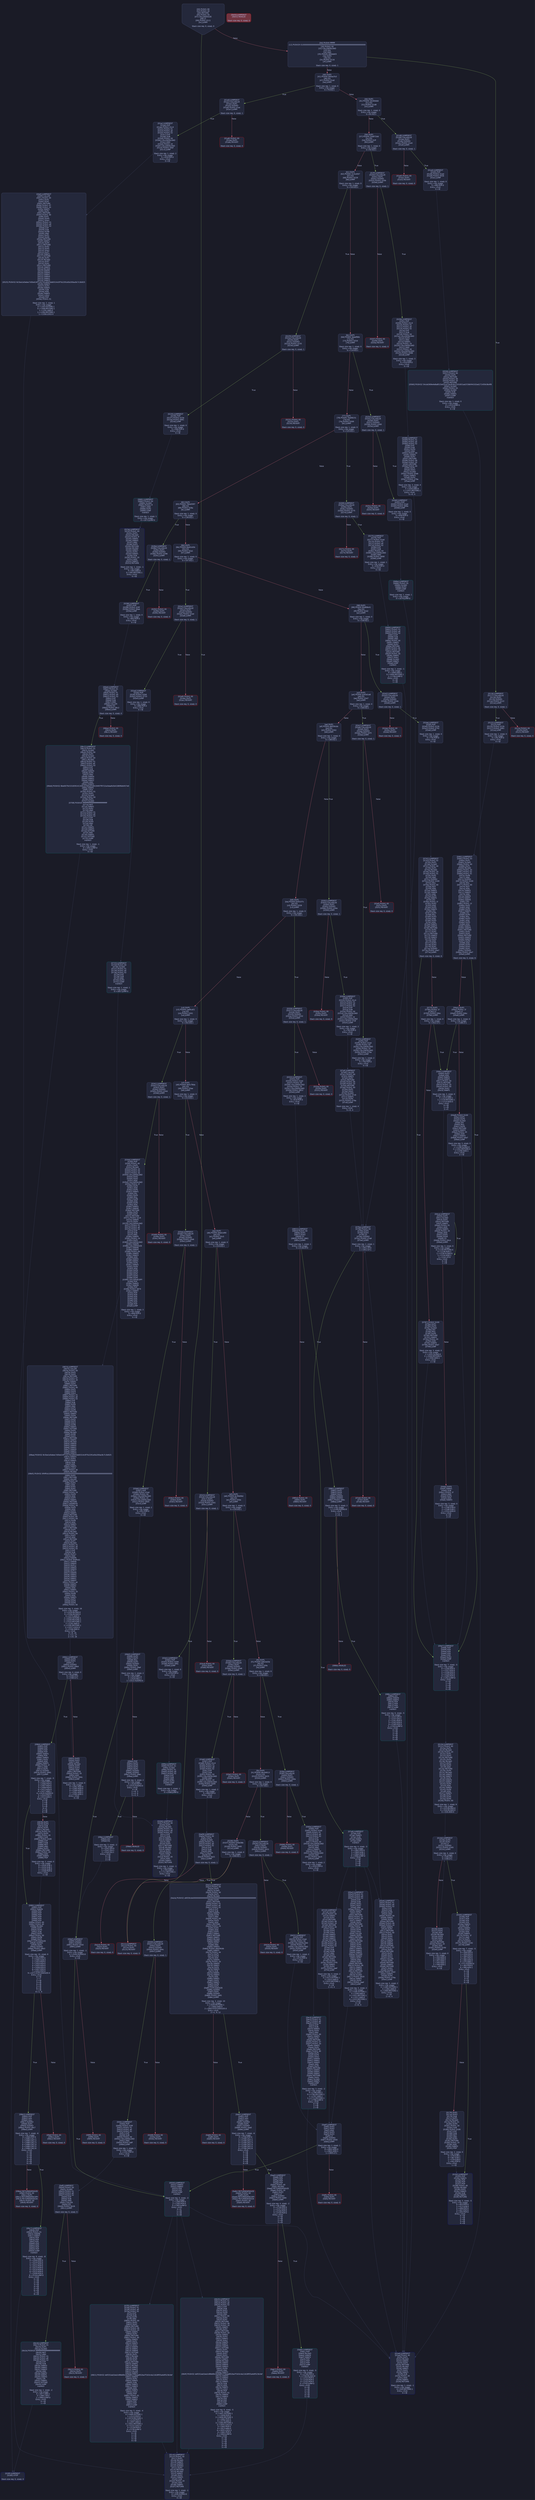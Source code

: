 digraph G {
    node [shape=box, style="filled, rounded", color="#565f89", fontcolor="#c0caf5", fontname="Helvetica", fillcolor="#24283b"];
    edge [color="#414868", fontcolor="#c0caf5", fontname="Helvetica"];
    bgcolor="#1a1b26";
    0 [ label = "[00] PUSH1 80
[02] PUSH1 40
[04] MSTORE
[05] PUSH1 04
[07] CALLDATASIZE
[08] LT
[09] PUSH2 0111
[0c] JUMPI

Stack size req: 0, sizeΔ: 0
" shape = invhouse]
    1 [ label = "[0d] PUSH4 ffffffff
[12] PUSH29 0100000000000000000000000000000000000000000000000000000000
[30] PUSH1 00
[32] CALLDATALOAD
[33] DIV
[34] AND
[35] PUSH4 06fdde03
[3a] DUP2
[3b] EQ
[3c] PUSH2 0116
[3f] JUMPI

Stack size req: 0, sizeΔ: 1
"]
    2 [ label = "[40] DUP1
[41] PUSH4 095ea7b3
[46] EQ
[47] PUSH2 01a0
[4a] JUMPI

Stack size req: 1, sizeΔ: 0
Entry->Op usage:
	0->70:EQ:1
"]
    3 [ label = "[4b] DUP1
[4c] PUSH4 18160ddd
[51] EQ
[52] PUSH2 01d8
[55] JUMPI

Stack size req: 1, sizeΔ: 0
Entry->Op usage:
	0->81:EQ:1
"]
    4 [ label = "[56] DUP1
[57] PUSH4 23b872dd
[5c] EQ
[5d] PUSH2 01ff
[60] JUMPI

Stack size req: 1, sizeΔ: 0
Entry->Op usage:
	0->92:EQ:1
"]
    5 [ label = "[61] DUP1
[62] PUSH4 313ce567
[67] EQ
[68] PUSH2 0229
[6b] JUMPI

Stack size req: 1, sizeΔ: 0
Entry->Op usage:
	0->103:EQ:1
"]
    6 [ label = "[6c] DUP1
[6d] PUSH4 3eaaf86b
[72] EQ
[73] PUSH2 0254
[76] JUMPI

Stack size req: 1, sizeΔ: 0
Entry->Op usage:
	0->114:EQ:1
"]
    7 [ label = "[77] DUP1
[78] PUSH4 70a08231
[7d] EQ
[7e] PUSH2 0269
[81] JUMPI

Stack size req: 1, sizeΔ: 0
Entry->Op usage:
	0->125:EQ:1
"]
    8 [ label = "[82] DUP1
[83] PUSH4 79ba5097
[88] EQ
[89] PUSH2 028a
[8c] JUMPI

Stack size req: 1, sizeΔ: 0
Entry->Op usage:
	0->136:EQ:1
"]
    9 [ label = "[8d] DUP1
[8e] PUSH4 8da5cb5b
[93] EQ
[94] PUSH2 02a1
[97] JUMPI

Stack size req: 1, sizeΔ: 0
Entry->Op usage:
	0->147:EQ:1
"]
    10 [ label = "[98] DUP1
[99] PUSH4 95d89b41
[9e] EQ
[9f] PUSH2 02d2
[a2] JUMPI

Stack size req: 1, sizeΔ: 0
Entry->Op usage:
	0->158:EQ:1
"]
    11 [ label = "[a3] DUP1
[a4] PUSH4 a293d1e8
[a9] EQ
[aa] PUSH2 02e7
[ad] JUMPI

Stack size req: 1, sizeΔ: 0
Entry->Op usage:
	0->169:EQ:1
"]
    12 [ label = "[ae] DUP1
[af] PUSH4 a9059cbb
[b4] EQ
[b5] PUSH2 0302
[b8] JUMPI

Stack size req: 1, sizeΔ: 0
Entry->Op usage:
	0->180:EQ:1
"]
    13 [ label = "[b9] DUP1
[ba] PUSH4 b5931f7c
[bf] EQ
[c0] PUSH2 0326
[c3] JUMPI

Stack size req: 1, sizeΔ: 0
Entry->Op usage:
	0->191:EQ:1
"]
    14 [ label = "[c4] DUP1
[c5] PUSH4 cae9ca51
[ca] EQ
[cb] PUSH2 0341
[ce] JUMPI

Stack size req: 1, sizeΔ: 0
Entry->Op usage:
	0->202:EQ:1
"]
    15 [ label = "[cf] DUP1
[d0] PUSH4 d05c78da
[d5] EQ
[d6] PUSH2 03aa
[d9] JUMPI

Stack size req: 1, sizeΔ: 0
Entry->Op usage:
	0->213:EQ:1
"]
    16 [ label = "[da] DUP1
[db] PUSH4 d4ee1d90
[e0] EQ
[e1] PUSH2 03c5
[e4] JUMPI

Stack size req: 1, sizeΔ: 0
Entry->Op usage:
	0->224:EQ:1
"]
    17 [ label = "[e5] DUP1
[e6] PUSH4 dc39d06d
[eb] EQ
[ec] PUSH2 03da
[ef] JUMPI

Stack size req: 1, sizeΔ: 0
Entry->Op usage:
	0->235:EQ:1
"]
    18 [ label = "[f0] DUP1
[f1] PUSH4 dd62ed3e
[f6] EQ
[f7] PUSH2 03fe
[fa] JUMPI

Stack size req: 1, sizeΔ: 0
Entry->Op usage:
	0->246:EQ:1
"]
    19 [ label = "[fb] DUP1
[fc] PUSH4 e6cb9013
[0101] EQ
[0102] PUSH2 0425
[0105] JUMPI

Stack size req: 1, sizeΔ: 0
Entry->Op usage:
	0->257:EQ:1
"]
    20 [ label = "[0106] DUP1
[0107] PUSH4 f2fde38b
[010c] EQ
[010d] PUSH2 0440
[0110] JUMPI

Stack size req: 1, sizeΔ: 0
Entry->Op usage:
	0->268:EQ:1
"]
    21 [ label = "[0111] JUMPDEST
[0112] PUSH1 00
[0114] DUP1
[0115] REVERT

Stack size req: 0, sizeΔ: 0
" color = "red"]
    22 [ label = "[0116] JUMPDEST
[0117] CALLVALUE
[0118] DUP1
[0119] ISZERO
[011a] PUSH2 0122
[011d] JUMPI

Stack size req: 0, sizeΔ: 1
"]
    23 [ label = "[011e] PUSH1 00
[0120] DUP1
[0121] REVERT

Stack size req: 0, sizeΔ: 0
" color = "red"]
    24 [ label = "[0122] JUMPDEST
[0123] POP
[0124] PUSH2 012b
[0127] PUSH2 0461
[012a] JUMP

Stack size req: 1, sizeΔ: 0
Entry->Op usage:
	0->291:POP:0
Entry->Exit:
	0->😵
"]
    25 [ label = "[012b] JUMPDEST
[012c] PUSH1 40
[012e] DUP1
[012f] MLOAD
[0130] PUSH1 20
[0132] DUP1
[0133] DUP3
[0134] MSTORE
[0135] DUP4
[0136] MLOAD
[0137] DUP2
[0138] DUP4
[0139] ADD
[013a] MSTORE
[013b] DUP4
[013c] MLOAD
[013d] SWAP2
[013e] SWAP3
[013f] DUP4
[0140] SWAP3
[0141] SWAP1
[0142] DUP4
[0143] ADD
[0144] SWAP2
[0145] DUP6
[0146] ADD
[0147] SWAP1
[0148] DUP1
[0149] DUP4
[014a] DUP4
[014b] PUSH1 00

Stack size req: 1, sizeΔ: 9
Entry->Op usage:
	0->310:MLOAD:0
	0->316:MLOAD:0
	0->326:ADD:0
"]
    26 [ label = "[014d] JUMPDEST
[014e] DUP4
[014f] DUP2
[0150] LT
[0151] ISZERO
[0152] PUSH2 0165
[0155] JUMPI

Stack size req: 4, sizeΔ: 0
Entry->Op usage:
	0->336:LT:0
	3->336:LT:1
"]
    27 [ label = "[0156] DUP2
[0157] DUP2
[0158] ADD
[0159] MLOAD
[015a] DUP4
[015b] DUP3
[015c] ADD
[015d] MSTORE
[015e] PUSH1 20
[0160] ADD
[0161] PUSH2 014d
[0164] JUMP

Stack size req: 3, sizeΔ: 0
Entry->Op usage:
	0->344:ADD:0
	0->348:ADD:0
	0->352:ADD:1
	1->344:ADD:1
	2->348:ADD:1
Entry->Exit:
	0->😵
"]
    28 [ label = "[0165] JUMPDEST
[0166] POP
[0167] POP
[0168] POP
[0169] POP
[016a] SWAP1
[016b] POP
[016c] SWAP1
[016d] DUP2
[016e] ADD
[016f] SWAP1
[0170] PUSH1 1f
[0172] AND
[0173] DUP1
[0174] ISZERO
[0175] PUSH2 0192
[0178] JUMPI

Stack size req: 7, sizeΔ: -5
Entry->Op usage:
	0->358:POP:0
	1->359:POP:0
	2->360:POP:0
	3->361:POP:0
	4->366:ADD:0
	4->370:AND:1
	4->372:ISZERO:0
	5->363:POP:0
	6->366:ADD:1
Entry->Exit:
	0->😵
	1->😵
	2->😵
	3->😵
	4->0
	5->😵
	6->😵
"]
    29 [ label = "[0179] DUP1
[017a] DUP3
[017b] SUB
[017c] DUP1
[017d] MLOAD
[017e] PUSH1 01
[0180] DUP4
[0181] PUSH1 20
[0183] SUB
[0184] PUSH2 0100
[0187] EXP
[0188] SUB
[0189] NOT
[018a] AND
[018b] DUP2
[018c] MSTORE
[018d] PUSH1 20
[018f] ADD
[0190] SWAP2
[0191] POP

Stack size req: 2, sizeΔ: 0
Entry->Op usage:
	0->379:SUB:1
	0->387:SUB:1
	1->379:SUB:0
	1->401:POP:0
Entry->Exit:
	1->😵
"]
    30 [ label = "[0192] JUMPDEST
[0193] POP
[0194] SWAP3
[0195] POP
[0196] POP
[0197] POP
[0198] PUSH1 40
[019a] MLOAD
[019b] DUP1
[019c] SWAP2
[019d] SUB
[019e] SWAP1
[019f] RETURN

Stack size req: 5, sizeΔ: -5
Entry->Op usage:
	0->403:POP:0
	1->413:SUB:0
	2->406:POP:0
	3->407:POP:0
	4->405:POP:0
Entry->Exit:
	0->😵
	1->😵
	2->😵
	3->😵
	4->😵
" color = "darkblue"]
    31 [ label = "[01a0] JUMPDEST
[01a1] CALLVALUE
[01a2] DUP1
[01a3] ISZERO
[01a4] PUSH2 01ac
[01a7] JUMPI

Stack size req: 0, sizeΔ: 1
"]
    32 [ label = "[01a8] PUSH1 00
[01aa] DUP1
[01ab] REVERT

Stack size req: 0, sizeΔ: 0
" color = "red"]
    33 [ label = "[01ac] JUMPDEST
[01ad] POP
[01ae] PUSH2 01c4
[01b1] PUSH1 01
[01b3] PUSH1 a0
[01b5] PUSH1 02
[01b7] EXP
[01b8] SUB
[01b9] PUSH1 04
[01bb] CALLDATALOAD
[01bc] AND
[01bd] PUSH1 24
[01bf] CALLDATALOAD
[01c0] PUSH2 04ef
[01c3] JUMP

Stack size req: 1, sizeΔ: 2
Entry->Op usage:
	0->429:POP:0
Entry->Exit:
	0->😵
"]
    34 [ label = "[01c4] JUMPDEST
[01c5] PUSH1 40
[01c7] DUP1
[01c8] MLOAD
[01c9] SWAP2
[01ca] ISZERO
[01cb] ISZERO
[01cc] DUP3
[01cd] MSTORE
[01ce] MLOAD
[01cf] SWAP1
[01d0] DUP2
[01d1] SWAP1
[01d2] SUB
[01d3] PUSH1 20
[01d5] ADD
[01d6] SWAP1
[01d7] RETURN

Stack size req: 1, sizeΔ: -1
Entry->Op usage:
	0->458:ISZERO:0
Entry->Exit:
	0->😵
" color = "darkblue"]
    35 [ label = "[01d8] JUMPDEST
[01d9] CALLVALUE
[01da] DUP1
[01db] ISZERO
[01dc] PUSH2 01e4
[01df] JUMPI

Stack size req: 0, sizeΔ: 1
"]
    36 [ label = "[01e0] PUSH1 00
[01e2] DUP1
[01e3] REVERT

Stack size req: 0, sizeΔ: 0
" color = "red"]
    37 [ label = "[01e4] JUMPDEST
[01e5] POP
[01e6] PUSH2 01ed
[01e9] PUSH2 0556
[01ec] JUMP

Stack size req: 1, sizeΔ: 0
Entry->Op usage:
	0->485:POP:0
Entry->Exit:
	0->😵
"]
    38 [ label = "[01ed] JUMPDEST
[01ee] PUSH1 40
[01f0] DUP1
[01f1] MLOAD
[01f2] SWAP2
[01f3] DUP3
[01f4] MSTORE
[01f5] MLOAD
[01f6] SWAP1
[01f7] DUP2
[01f8] SWAP1
[01f9] SUB
[01fa] PUSH1 20
[01fc] ADD
[01fd] SWAP1
[01fe] RETURN

Stack size req: 1, sizeΔ: -1
Entry->Op usage:
	0->500:MSTORE:1
Entry->Exit:
	0->😵
" color = "darkblue"]
    39 [ label = "[01ff] JUMPDEST
[0200] CALLVALUE
[0201] DUP1
[0202] ISZERO
[0203] PUSH2 020b
[0206] JUMPI

Stack size req: 0, sizeΔ: 1
"]
    40 [ label = "[0207] PUSH1 00
[0209] DUP1
[020a] REVERT

Stack size req: 0, sizeΔ: 0
" color = "red"]
    41 [ label = "[020b] JUMPDEST
[020c] POP
[020d] PUSH2 01c4
[0210] PUSH1 01
[0212] PUSH1 a0
[0214] PUSH1 02
[0216] EXP
[0217] SUB
[0218] PUSH1 04
[021a] CALLDATALOAD
[021b] DUP2
[021c] AND
[021d] SWAP1
[021e] PUSH1 24
[0220] CALLDATALOAD
[0221] AND
[0222] PUSH1 44
[0224] CALLDATALOAD
[0225] PUSH2 0588
[0228] JUMP

Stack size req: 1, sizeΔ: 3
Entry->Op usage:
	0->524:POP:0
Entry->Exit:
	0->😵
"]
    42 [ label = "[0229] JUMPDEST
[022a] CALLVALUE
[022b] DUP1
[022c] ISZERO
[022d] PUSH2 0235
[0230] JUMPI

Stack size req: 0, sizeΔ: 1
"]
    43 [ label = "[0231] PUSH1 00
[0233] DUP1
[0234] REVERT

Stack size req: 0, sizeΔ: 0
" color = "red"]
    44 [ label = "[0235] JUMPDEST
[0236] POP
[0237] PUSH2 023e
[023a] PUSH2 0681
[023d] JUMP

Stack size req: 1, sizeΔ: 0
Entry->Op usage:
	0->566:POP:0
Entry->Exit:
	0->😵
"]
    45 [ label = "[023e] JUMPDEST
[023f] PUSH1 40
[0241] DUP1
[0242] MLOAD
[0243] PUSH1 ff
[0245] SWAP1
[0246] SWAP3
[0247] AND
[0248] DUP3
[0249] MSTORE
[024a] MLOAD
[024b] SWAP1
[024c] DUP2
[024d] SWAP1
[024e] SUB
[024f] PUSH1 20
[0251] ADD
[0252] SWAP1
[0253] RETURN

Stack size req: 1, sizeΔ: -1
Entry->Op usage:
	0->583:AND:0
	0->585:MSTORE:1
Entry->Exit:
	0->😵
" color = "darkblue"]
    46 [ label = "[0254] JUMPDEST
[0255] CALLVALUE
[0256] DUP1
[0257] ISZERO
[0258] PUSH2 0260
[025b] JUMPI

Stack size req: 0, sizeΔ: 1
"]
    47 [ label = "[025c] PUSH1 00
[025e] DUP1
[025f] REVERT

Stack size req: 0, sizeΔ: 0
" color = "red"]
    48 [ label = "[0260] JUMPDEST
[0261] POP
[0262] PUSH2 01ed
[0265] PUSH2 068a
[0268] JUMP

Stack size req: 1, sizeΔ: 0
Entry->Op usage:
	0->609:POP:0
Entry->Exit:
	0->😵
"]
    49 [ label = "[0269] JUMPDEST
[026a] CALLVALUE
[026b] DUP1
[026c] ISZERO
[026d] PUSH2 0275
[0270] JUMPI

Stack size req: 0, sizeΔ: 1
"]
    50 [ label = "[0271] PUSH1 00
[0273] DUP1
[0274] REVERT

Stack size req: 0, sizeΔ: 0
" color = "red"]
    51 [ label = "[0275] JUMPDEST
[0276] POP
[0277] PUSH2 01ed
[027a] PUSH1 01
[027c] PUSH1 a0
[027e] PUSH1 02
[0280] EXP
[0281] SUB
[0282] PUSH1 04
[0284] CALLDATALOAD
[0285] AND
[0286] PUSH2 0690
[0289] JUMP

Stack size req: 1, sizeΔ: 1
Entry->Op usage:
	0->630:POP:0
Entry->Exit:
	0->😵
"]
    52 [ label = "[028a] JUMPDEST
[028b] CALLVALUE
[028c] DUP1
[028d] ISZERO
[028e] PUSH2 0296
[0291] JUMPI

Stack size req: 0, sizeΔ: 1
"]
    53 [ label = "[0292] PUSH1 00
[0294] DUP1
[0295] REVERT

Stack size req: 0, sizeΔ: 0
" color = "red"]
    54 [ label = "[0296] JUMPDEST
[0297] POP
[0298] PUSH2 029f
[029b] PUSH2 06ab
[029e] JUMP

Stack size req: 1, sizeΔ: 0
Entry->Op usage:
	0->663:POP:0
Entry->Exit:
	0->😵
"]
    55 [ label = "[029f] JUMPDEST
[02a0] STOP

Stack size req: 0, sizeΔ: 0
" color = "darkblue"]
    56 [ label = "[02a1] JUMPDEST
[02a2] CALLVALUE
[02a3] DUP1
[02a4] ISZERO
[02a5] PUSH2 02ad
[02a8] JUMPI

Stack size req: 0, sizeΔ: 1
"]
    57 [ label = "[02a9] PUSH1 00
[02ab] DUP1
[02ac] REVERT

Stack size req: 0, sizeΔ: 0
" color = "red"]
    58 [ label = "[02ad] JUMPDEST
[02ae] POP
[02af] PUSH2 02b6
[02b2] PUSH2 0733
[02b5] JUMP

Stack size req: 1, sizeΔ: 0
Entry->Op usage:
	0->686:POP:0
Entry->Exit:
	0->😵
"]
    59 [ label = "[02b6] JUMPDEST
[02b7] PUSH1 40
[02b9] DUP1
[02ba] MLOAD
[02bb] PUSH1 01
[02bd] PUSH1 a0
[02bf] PUSH1 02
[02c1] EXP
[02c2] SUB
[02c3] SWAP1
[02c4] SWAP3
[02c5] AND
[02c6] DUP3
[02c7] MSTORE
[02c8] MLOAD
[02c9] SWAP1
[02ca] DUP2
[02cb] SWAP1
[02cc] SUB
[02cd] PUSH1 20
[02cf] ADD
[02d0] SWAP1
[02d1] RETURN

Stack size req: 1, sizeΔ: -1
Entry->Op usage:
	0->709:AND:0
	0->711:MSTORE:1
Entry->Exit:
	0->😵
" color = "darkblue"]
    60 [ label = "[02d2] JUMPDEST
[02d3] CALLVALUE
[02d4] DUP1
[02d5] ISZERO
[02d6] PUSH2 02de
[02d9] JUMPI

Stack size req: 0, sizeΔ: 1
"]
    61 [ label = "[02da] PUSH1 00
[02dc] DUP1
[02dd] REVERT

Stack size req: 0, sizeΔ: 0
" color = "red"]
    62 [ label = "[02de] JUMPDEST
[02df] POP
[02e0] PUSH2 012b
[02e3] PUSH2 0742
[02e6] JUMP

Stack size req: 1, sizeΔ: 0
Entry->Op usage:
	0->735:POP:0
Entry->Exit:
	0->😵
"]
    63 [ label = "[02e7] JUMPDEST
[02e8] CALLVALUE
[02e9] DUP1
[02ea] ISZERO
[02eb] PUSH2 02f3
[02ee] JUMPI

Stack size req: 0, sizeΔ: 1
"]
    64 [ label = "[02ef] PUSH1 00
[02f1] DUP1
[02f2] REVERT

Stack size req: 0, sizeΔ: 0
" color = "red"]
    65 [ label = "[02f3] JUMPDEST
[02f4] POP
[02f5] PUSH2 01ed
[02f8] PUSH1 04
[02fa] CALLDATALOAD
[02fb] PUSH1 24
[02fd] CALLDATALOAD
[02fe] PUSH2 079a
[0301] JUMP

Stack size req: 1, sizeΔ: 2
Entry->Op usage:
	0->756:POP:0
Entry->Exit:
	0->😵
"]
    66 [ label = "[0302] JUMPDEST
[0303] CALLVALUE
[0304] DUP1
[0305] ISZERO
[0306] PUSH2 030e
[0309] JUMPI

Stack size req: 0, sizeΔ: 1
"]
    67 [ label = "[030a] PUSH1 00
[030c] DUP1
[030d] REVERT

Stack size req: 0, sizeΔ: 0
" color = "red"]
    68 [ label = "[030e] JUMPDEST
[030f] POP
[0310] PUSH2 01c4
[0313] PUSH1 01
[0315] PUSH1 a0
[0317] PUSH1 02
[0319] EXP
[031a] SUB
[031b] PUSH1 04
[031d] CALLDATALOAD
[031e] AND
[031f] PUSH1 24
[0321] CALLDATALOAD
[0322] PUSH2 07af
[0325] JUMP

Stack size req: 1, sizeΔ: 2
Entry->Op usage:
	0->783:POP:0
Entry->Exit:
	0->😵
"]
    69 [ label = "[0326] JUMPDEST
[0327] CALLVALUE
[0328] DUP1
[0329] ISZERO
[032a] PUSH2 0332
[032d] JUMPI

Stack size req: 0, sizeΔ: 1
"]
    70 [ label = "[032e] PUSH1 00
[0330] DUP1
[0331] REVERT

Stack size req: 0, sizeΔ: 0
" color = "red"]
    71 [ label = "[0332] JUMPDEST
[0333] POP
[0334] PUSH2 01ed
[0337] PUSH1 04
[0339] CALLDATALOAD
[033a] PUSH1 24
[033c] CALLDATALOAD
[033d] PUSH2 0853
[0340] JUMP

Stack size req: 1, sizeΔ: 2
Entry->Op usage:
	0->819:POP:0
Entry->Exit:
	0->😵
"]
    72 [ label = "[0341] JUMPDEST
[0342] CALLVALUE
[0343] DUP1
[0344] ISZERO
[0345] PUSH2 034d
[0348] JUMPI

Stack size req: 0, sizeΔ: 1
"]
    73 [ label = "[0349] PUSH1 00
[034b] DUP1
[034c] REVERT

Stack size req: 0, sizeΔ: 0
" color = "red"]
    74 [ label = "[034d] JUMPDEST
[034e] POP
[034f] PUSH1 40
[0351] DUP1
[0352] MLOAD
[0353] PUSH1 20
[0355] PUSH1 04
[0357] PUSH1 44
[0359] CALLDATALOAD
[035a] DUP2
[035b] DUP2
[035c] ADD
[035d] CALLDATALOAD
[035e] PUSH1 1f
[0360] DUP2
[0361] ADD
[0362] DUP5
[0363] SWAP1
[0364] DIV
[0365] DUP5
[0366] MUL
[0367] DUP6
[0368] ADD
[0369] DUP5
[036a] ADD
[036b] SWAP1
[036c] SWAP6
[036d] MSTORE
[036e] DUP5
[036f] DUP5
[0370] MSTORE
[0371] PUSH2 01c4
[0374] SWAP5
[0375] DUP3
[0376] CALLDATALOAD
[0377] PUSH1 01
[0379] PUSH1 a0
[037b] PUSH1 02
[037d] EXP
[037e] SUB
[037f] AND
[0380] SWAP5
[0381] PUSH1 24
[0383] DUP1
[0384] CALLDATALOAD
[0385] SWAP6
[0386] CALLDATASIZE
[0387] SWAP6
[0388] SWAP5
[0389] PUSH1 64
[038b] SWAP5
[038c] SWAP3
[038d] ADD
[038e] SWAP2
[038f] SWAP1
[0390] DUP2
[0391] SWAP1
[0392] DUP5
[0393] ADD
[0394] DUP4
[0395] DUP3
[0396] DUP1
[0397] DUP3
[0398] DUP5
[0399] CALLDATACOPY
[039a] POP
[039b] SWAP5
[039c] SWAP8
[039d] POP
[039e] PUSH2 0874
[03a1] SWAP7
[03a2] POP
[03a3] POP
[03a4] POP
[03a5] POP
[03a6] POP
[03a7] POP
[03a8] POP
[03a9] JUMP

Stack size req: 1, sizeΔ: 3
Entry->Op usage:
	0->846:POP:0
Entry->Exit:
	0->😵
"]
    75 [ label = "[03aa] JUMPDEST
[03ab] CALLVALUE
[03ac] DUP1
[03ad] ISZERO
[03ae] PUSH2 03b6
[03b1] JUMPI

Stack size req: 0, sizeΔ: 1
"]
    76 [ label = "[03b2] PUSH1 00
[03b4] DUP1
[03b5] REVERT

Stack size req: 0, sizeΔ: 0
" color = "red"]
    77 [ label = "[03b6] JUMPDEST
[03b7] POP
[03b8] PUSH2 01ed
[03bb] PUSH1 04
[03bd] CALLDATALOAD
[03be] PUSH1 24
[03c0] CALLDATALOAD
[03c1] PUSH2 09d5
[03c4] JUMP

Stack size req: 1, sizeΔ: 2
Entry->Op usage:
	0->951:POP:0
Entry->Exit:
	0->😵
"]
    78 [ label = "[03c5] JUMPDEST
[03c6] CALLVALUE
[03c7] DUP1
[03c8] ISZERO
[03c9] PUSH2 03d1
[03cc] JUMPI

Stack size req: 0, sizeΔ: 1
"]
    79 [ label = "[03cd] PUSH1 00
[03cf] DUP1
[03d0] REVERT

Stack size req: 0, sizeΔ: 0
" color = "red"]
    80 [ label = "[03d1] JUMPDEST
[03d2] POP
[03d3] PUSH2 02b6
[03d6] PUSH2 09fa
[03d9] JUMP

Stack size req: 1, sizeΔ: 0
Entry->Op usage:
	0->978:POP:0
Entry->Exit:
	0->😵
"]
    81 [ label = "[03da] JUMPDEST
[03db] CALLVALUE
[03dc] DUP1
[03dd] ISZERO
[03de] PUSH2 03e6
[03e1] JUMPI

Stack size req: 0, sizeΔ: 1
"]
    82 [ label = "[03e2] PUSH1 00
[03e4] DUP1
[03e5] REVERT

Stack size req: 0, sizeΔ: 0
" color = "red"]
    83 [ label = "[03e6] JUMPDEST
[03e7] POP
[03e8] PUSH2 01c4
[03eb] PUSH1 01
[03ed] PUSH1 a0
[03ef] PUSH1 02
[03f1] EXP
[03f2] SUB
[03f3] PUSH1 04
[03f5] CALLDATALOAD
[03f6] AND
[03f7] PUSH1 24
[03f9] CALLDATALOAD
[03fa] PUSH2 0a09
[03fd] JUMP

Stack size req: 1, sizeΔ: 2
Entry->Op usage:
	0->999:POP:0
Entry->Exit:
	0->😵
"]
    84 [ label = "[03fe] JUMPDEST
[03ff] CALLVALUE
[0400] DUP1
[0401] ISZERO
[0402] PUSH2 040a
[0405] JUMPI

Stack size req: 0, sizeΔ: 1
"]
    85 [ label = "[0406] PUSH1 00
[0408] DUP1
[0409] REVERT

Stack size req: 0, sizeΔ: 0
" color = "red"]
    86 [ label = "[040a] JUMPDEST
[040b] POP
[040c] PUSH2 01ed
[040f] PUSH1 01
[0411] PUSH1 a0
[0413] PUSH1 02
[0415] EXP
[0416] SUB
[0417] PUSH1 04
[0419] CALLDATALOAD
[041a] DUP2
[041b] AND
[041c] SWAP1
[041d] PUSH1 24
[041f] CALLDATALOAD
[0420] AND
[0421] PUSH2 0ac4
[0424] JUMP

Stack size req: 1, sizeΔ: 2
Entry->Op usage:
	0->1035:POP:0
Entry->Exit:
	0->😵
"]
    87 [ label = "[0425] JUMPDEST
[0426] CALLVALUE
[0427] DUP1
[0428] ISZERO
[0429] PUSH2 0431
[042c] JUMPI

Stack size req: 0, sizeΔ: 1
"]
    88 [ label = "[042d] PUSH1 00
[042f] DUP1
[0430] REVERT

Stack size req: 0, sizeΔ: 0
" color = "red"]
    89 [ label = "[0431] JUMPDEST
[0432] POP
[0433] PUSH2 01ed
[0436] PUSH1 04
[0438] CALLDATALOAD
[0439] PUSH1 24
[043b] CALLDATALOAD
[043c] PUSH2 0aef
[043f] JUMP

Stack size req: 1, sizeΔ: 2
Entry->Op usage:
	0->1074:POP:0
Entry->Exit:
	0->😵
"]
    90 [ label = "[0440] JUMPDEST
[0441] CALLVALUE
[0442] DUP1
[0443] ISZERO
[0444] PUSH2 044c
[0447] JUMPI

Stack size req: 0, sizeΔ: 1
"]
    91 [ label = "[0448] PUSH1 00
[044a] DUP1
[044b] REVERT

Stack size req: 0, sizeΔ: 0
" color = "red"]
    92 [ label = "[044c] JUMPDEST
[044d] POP
[044e] PUSH2 029f
[0451] PUSH1 01
[0453] PUSH1 a0
[0455] PUSH1 02
[0457] EXP
[0458] SUB
[0459] PUSH1 04
[045b] CALLDATALOAD
[045c] AND
[045d] PUSH2 0aff
[0460] JUMP

Stack size req: 1, sizeΔ: 1
Entry->Op usage:
	0->1101:POP:0
Entry->Exit:
	0->😵
"]
    93 [ label = "[0461] JUMPDEST
[0462] PUSH1 03
[0464] DUP1
[0465] SLOAD
[0466] PUSH1 40
[0468] DUP1
[0469] MLOAD
[046a] PUSH1 20
[046c] PUSH1 02
[046e] PUSH1 01
[0470] DUP6
[0471] AND
[0472] ISZERO
[0473] PUSH2 0100
[0476] MUL
[0477] PUSH1 00
[0479] NOT
[047a] ADD
[047b] SWAP1
[047c] SWAP5
[047d] AND
[047e] SWAP4
[047f] SWAP1
[0480] SWAP4
[0481] DIV
[0482] PUSH1 1f
[0484] DUP2
[0485] ADD
[0486] DUP5
[0487] SWAP1
[0488] DIV
[0489] DUP5
[048a] MUL
[048b] DUP3
[048c] ADD
[048d] DUP5
[048e] ADD
[048f] SWAP1
[0490] SWAP3
[0491] MSTORE
[0492] DUP2
[0493] DUP2
[0494] MSTORE
[0495] SWAP3
[0496] SWAP2
[0497] DUP4
[0498] ADD
[0499] DUP3
[049a] DUP3
[049b] DUP1
[049c] ISZERO
[049d] PUSH2 04e7
[04a0] JUMPI

Stack size req: 0, sizeΔ: 6
"]
    94 [ label = "[04a1] DUP1
[04a2] PUSH1 1f
[04a4] LT
[04a5] PUSH2 04bc
[04a8] JUMPI

Stack size req: 1, sizeΔ: 0
Entry->Op usage:
	0->1188:LT:1
"]
    95 [ label = "[04a9] PUSH2 0100
[04ac] DUP1
[04ad] DUP4
[04ae] SLOAD
[04af] DIV
[04b0] MUL
[04b1] DUP4
[04b2] MSTORE
[04b3] SWAP2
[04b4] PUSH1 20
[04b6] ADD
[04b7] SWAP2
[04b8] PUSH2 04e7
[04bb] JUMP

Stack size req: 3, sizeΔ: 0
Entry->Op usage:
	1->1198:SLOAD:0
	2->1202:MSTORE:0
	2->1206:ADD:1
Entry->Exit:
	2->😵
"]
    96 [ label = "[04bc] JUMPDEST
[04bd] DUP3
[04be] ADD
[04bf] SWAP2
[04c0] SWAP1
[04c1] PUSH1 00
[04c3] MSTORE
[04c4] PUSH1 20
[04c6] PUSH1 00
[04c8] SHA3
[04c9] SWAP1

Stack size req: 3, sizeΔ: 0
Entry->Op usage:
	0->1214:ADD:1
	1->1219:MSTORE:1
	2->1214:ADD:0
Entry->Exit:
	0->😵
	1->😵
	2->0
"]
    97 [ label = "[04ca] JUMPDEST
[04cb] DUP2
[04cc] SLOAD
[04cd] DUP2
[04ce] MSTORE
[04cf] SWAP1
[04d0] PUSH1 01
[04d2] ADD
[04d3] SWAP1
[04d4] PUSH1 20
[04d6] ADD
[04d7] DUP1
[04d8] DUP4
[04d9] GT
[04da] PUSH2 04ca
[04dd] JUMPI

Stack size req: 3, sizeΔ: 0
Entry->Op usage:
	0->1230:MSTORE:0
	0->1238:ADD:1
	1->1228:SLOAD:0
	1->1234:ADD:1
	2->1241:GT:0
Entry->Exit:
	0->😵
	1->😵
"]
    98 [ label = "[04de] DUP3
[04df] SWAP1
[04e0] SUB
[04e1] PUSH1 1f
[04e3] AND
[04e4] DUP3
[04e5] ADD
[04e6] SWAP2

Stack size req: 3, sizeΔ: 0
Entry->Op usage:
	0->1248:SUB:0
	2->1248:SUB:1
	2->1253:ADD:0
Entry->Exit:
	0->😵
	2->0
"]
    99 [ label = "[04e7] JUMPDEST
[04e8] POP
[04e9] POP
[04ea] POP
[04eb] POP
[04ec] POP
[04ed] DUP2
[04ee] JUMP
Indirect!

Stack size req: 7, sizeΔ: -5
Entry->Op usage:
	0->1256:POP:0
	1->1257:POP:0
	2->1258:POP:0
	3->1259:POP:0
	4->1260:POP:0
	6->1262:JUMP:0
Entry->Exit:
	0->😵
	1->😵
	2->😵
	3->😵
	4->😵
" color = "teal"]
    100 [ label = "[04ef] JUMPDEST
[04f0] CALLER
[04f1] PUSH1 00
[04f3] DUP2
[04f4] DUP2
[04f5] MSTORE
[04f6] PUSH1 07
[04f8] PUSH1 20
[04fa] SWAP1
[04fb] DUP2
[04fc] MSTORE
[04fd] PUSH1 40
[04ff] DUP1
[0500] DUP4
[0501] SHA3
[0502] PUSH1 01
[0504] PUSH1 a0
[0506] PUSH1 02
[0508] EXP
[0509] SUB
[050a] DUP8
[050b] AND
[050c] DUP1
[050d] DUP6
[050e] MSTORE
[050f] SWAP1
[0510] DUP4
[0511] MSTORE
[0512] DUP2
[0513] DUP5
[0514] SHA3
[0515] DUP7
[0516] SWAP1
[0517] SSTORE
[0518] DUP2
[0519] MLOAD
[051a] DUP7
[051b] DUP2
[051c] MSTORE
[051d] SWAP2
[051e] MLOAD
[051f] SWAP4
[0520] SWAP5
[0521] SWAP1
[0522] SWAP4
[0523] SWAP1
[0524] SWAP3
[0525] PUSH32 8c5be1e5ebec7d5bd14f71427d1e84f3dd0314c0f7b2291e5b200ac8c7c3b925
[0546] SWAP3
[0547] DUP3
[0548] SWAP1
[0549] SUB
[054a] ADD
[054b] SWAP1
[054c] LOG3
[054d] POP
[054e] PUSH1 01

Stack size req: 2, sizeΔ: 1
Entry->Op usage:
	0->1303:SSTORE:1
	0->1308:MSTORE:1
	1->1291:AND:0
	1->1294:MSTORE:1
	1->1356:LOG3:4
"]
    101 [ label = "[0550] JUMPDEST
[0551] SWAP3
[0552] SWAP2
[0553] POP
[0554] POP
[0555] JUMP
Indirect!

Stack size req: 4, sizeΔ: -3
Entry->Op usage:
	1->1364:POP:0
	2->1363:POP:0
	3->1365:JUMP:0
Entry->Exit:
	0->0
	1->😵
	2->😵
	3->😵
" color = "teal"]
    102 [ label = "[0556] JUMPDEST
[0557] PUSH1 00
[0559] DUP1
[055a] MSTORE
[055b] PUSH1 06
[055d] PUSH1 20
[055f] MSTORE
[0560] PUSH32 54cdd369e4e8a8515e52ca72ec816c2101831ad1f18bf44102ed171459c9b4f8
[0581] SLOAD
[0582] PUSH1 05
[0584] SLOAD
[0585] SUB
[0586] SWAP1
[0587] JUMP
Indirect!

Stack size req: 1, sizeΔ: 0
Entry->Op usage:
	0->1415:JUMP:0
Entry->Exit:
	0->😵
" color = "teal"]
    103 [ label = "[0588] JUMPDEST
[0589] PUSH1 01
[058b] PUSH1 a0
[058d] PUSH1 02
[058f] EXP
[0590] SUB
[0591] DUP4
[0592] AND
[0593] PUSH1 00
[0595] SWAP1
[0596] DUP2
[0597] MSTORE
[0598] PUSH1 06
[059a] PUSH1 20
[059c] MSTORE
[059d] PUSH1 40
[059f] DUP2
[05a0] SHA3
[05a1] SLOAD
[05a2] PUSH2 05ab
[05a5] SWAP1
[05a6] DUP4
[05a7] PUSH2 079a
[05aa] JUMP

Stack size req: 3, sizeΔ: 4
Entry->Op usage:
	2->1426:AND:0
	2->1431:MSTORE:1
Entry->Exit:
	0->0, 4
"]
    104 [ label = "[05ab] JUMPDEST
[05ac] PUSH1 01
[05ae] PUSH1 a0
[05b0] PUSH1 02
[05b2] EXP
[05b3] SUB
[05b4] DUP6
[05b5] AND
[05b6] PUSH1 00
[05b8] SWAP1
[05b9] DUP2
[05ba] MSTORE
[05bb] PUSH1 06
[05bd] PUSH1 20
[05bf] SWAP1
[05c0] DUP2
[05c1] MSTORE
[05c2] PUSH1 40
[05c4] DUP1
[05c5] DUP4
[05c6] SHA3
[05c7] SWAP4
[05c8] SWAP1
[05c9] SWAP4
[05ca] SSTORE
[05cb] PUSH1 07
[05cd] DUP2
[05ce] MSTORE
[05cf] DUP3
[05d0] DUP3
[05d1] SHA3
[05d2] CALLER
[05d3] DUP4
[05d4] MSTORE
[05d5] SWAP1
[05d6] MSTORE
[05d7] SHA3
[05d8] SLOAD
[05d9] PUSH2 05e2
[05dc] SWAP1
[05dd] DUP4
[05de] PUSH2 079a
[05e1] JUMP

Stack size req: 5, sizeΔ: 2
Entry->Op usage:
	0->1482:SSTORE:1
	4->1461:AND:0
	4->1466:MSTORE:1
Entry->Exit:
	0->😵
	2->0, 4
"]
    105 [ label = "[05e2] JUMPDEST
[05e3] PUSH1 01
[05e5] PUSH1 a0
[05e7] PUSH1 02
[05e9] EXP
[05ea] SUB
[05eb] DUP1
[05ec] DUP7
[05ed] AND
[05ee] PUSH1 00
[05f0] SWAP1
[05f1] DUP2
[05f2] MSTORE
[05f3] PUSH1 07
[05f5] PUSH1 20
[05f7] SWAP1
[05f8] DUP2
[05f9] MSTORE
[05fa] PUSH1 40
[05fc] DUP1
[05fd] DUP4
[05fe] SHA3
[05ff] CALLER
[0600] DUP5
[0601] MSTORE
[0602] DUP3
[0603] MSTORE
[0604] DUP1
[0605] DUP4
[0606] SHA3
[0607] SWAP5
[0608] SWAP1
[0609] SWAP5
[060a] SSTORE
[060b] SWAP2
[060c] DUP7
[060d] AND
[060e] DUP2
[060f] MSTORE
[0610] PUSH1 06
[0612] SWAP1
[0613] SWAP2
[0614] MSTORE
[0615] SHA3
[0616] SLOAD
[0617] PUSH2 0620
[061a] SWAP1
[061b] DUP4
[061c] PUSH2 0aef
[061f] JUMP

Stack size req: 5, sizeΔ: 2
Entry->Op usage:
	0->1546:SSTORE:1
	3->1549:AND:0
	3->1551:MSTORE:1
	4->1517:AND:0
	4->1522:MSTORE:1
Entry->Exit:
	0->😵
	2->0, 4
"]
    106 [ label = "[0620] JUMPDEST
[0621] PUSH1 01
[0623] PUSH1 a0
[0625] PUSH1 02
[0627] EXP
[0628] SUB
[0629] DUP1
[062a] DUP6
[062b] AND
[062c] PUSH1 00
[062e] DUP2
[062f] DUP2
[0630] MSTORE
[0631] PUSH1 06
[0633] PUSH1 20
[0635] SWAP1
[0636] DUP2
[0637] MSTORE
[0638] PUSH1 40
[063a] SWAP2
[063b] DUP3
[063c] SWAP1
[063d] SHA3
[063e] SWAP5
[063f] SWAP1
[0640] SWAP5
[0641] SSTORE
[0642] DUP1
[0643] MLOAD
[0644] DUP7
[0645] DUP2
[0646] MSTORE
[0647] SWAP1
[0648] MLOAD
[0649] SWAP2
[064a] SWAP4
[064b] SWAP3
[064c] DUP9
[064d] AND
[064e] SWAP3
[064f] PUSH32 ddf252ad1be2c89b69c2b068fc378daa952ba7f163c4a11628f55a4df523b3ef
[0670] SWAP3
[0671] SWAP2
[0672] DUP3
[0673] SWAP1
[0674] SUB
[0675] ADD
[0676] SWAP1
[0677] LOG3
[0678] POP
[0679] PUSH1 01
[067b] SWAP4
[067c] SWAP3
[067d] POP
[067e] POP
[067f] POP
[0680] JUMP
Indirect!

Stack size req: 6, sizeΔ: -5
Entry->Op usage:
	0->1601:SSTORE:1
	1->1656:POP:0
	2->1606:MSTORE:1
	2->1662:POP:0
	3->1579:AND:0
	3->1584:MSTORE:1
	3->1655:LOG3:4
	3->1663:POP:0
	4->1613:AND:0
	4->1655:LOG3:3
	4->1661:POP:0
	5->1664:JUMP:0
Entry->Exit:
	0->😵
	1->😵
	2->😵
	3->😵
	4->😵
	5->😵
" color = "teal"]
    107 [ label = "[0681] JUMPDEST
[0682] PUSH1 04
[0684] SLOAD
[0685] PUSH1 ff
[0687] AND
[0688] DUP2
[0689] JUMP
Indirect!

Stack size req: 1, sizeΔ: 1
Entry->Op usage:
	0->1673:JUMP:0
" color = "teal"]
    108 [ label = "[068a] JUMPDEST
[068b] PUSH1 05
[068d] SLOAD
[068e] DUP2
[068f] JUMP
Indirect!

Stack size req: 1, sizeΔ: 1
Entry->Op usage:
	0->1679:JUMP:0
" color = "teal"]
    109 [ label = "[0690] JUMPDEST
[0691] PUSH1 01
[0693] PUSH1 a0
[0695] PUSH1 02
[0697] EXP
[0698] SUB
[0699] AND
[069a] PUSH1 00
[069c] SWAP1
[069d] DUP2
[069e] MSTORE
[069f] PUSH1 06
[06a1] PUSH1 20
[06a3] MSTORE
[06a4] PUSH1 40
[06a6] SWAP1
[06a7] SHA3
[06a8] SLOAD
[06a9] SWAP1
[06aa] JUMP
Indirect!

Stack size req: 2, sizeΔ: -1
Entry->Op usage:
	0->1689:AND:1
	0->1694:MSTORE:1
	1->1706:JUMP:0
Entry->Exit:
	0->😵
	1->😵
" color = "teal"]
    110 [ label = "[06ab] JUMPDEST
[06ac] PUSH1 01
[06ae] SLOAD
[06af] PUSH1 01
[06b1] PUSH1 a0
[06b3] PUSH1 02
[06b5] EXP
[06b6] SUB
[06b7] AND
[06b8] CALLER
[06b9] EQ
[06ba] PUSH2 06c2
[06bd] JUMPI

Stack size req: 0, sizeΔ: 0
"]
    111 [ label = "[06be] PUSH1 00
[06c0] DUP1
[06c1] REVERT

Stack size req: 0, sizeΔ: 0
" color = "red"]
    112 [ label = "[06c2] JUMPDEST
[06c3] PUSH1 01
[06c5] SLOAD
[06c6] PUSH1 00
[06c8] DUP1
[06c9] SLOAD
[06ca] PUSH1 40
[06cc] MLOAD
[06cd] PUSH1 01
[06cf] PUSH1 a0
[06d1] PUSH1 02
[06d3] EXP
[06d4] SUB
[06d5] SWAP4
[06d6] DUP5
[06d7] AND
[06d8] SWAP4
[06d9] SWAP1
[06da] SWAP2
[06db] AND
[06dc] SWAP2
[06dd] PUSH32 8be0079c531659141344cd1fd0a4f28419497f9722a3daafe3b4186f6b6457e0
[06fe] SWAP2
[06ff] LOG3
[0700] PUSH1 01
[0702] DUP1
[0703] SLOAD
[0704] PUSH1 00
[0706] DUP1
[0707] SLOAD
[0708] PUSH20 ffffffffffffffffffffffffffffffffffffffff
[071d] NOT
[071e] SWAP1
[071f] DUP2
[0720] AND
[0721] PUSH1 01
[0723] PUSH1 a0
[0725] PUSH1 02
[0727] EXP
[0728] SUB
[0729] DUP5
[072a] AND
[072b] OR
[072c] SWAP1
[072d] SWAP2
[072e] SSTORE
[072f] AND
[0730] SWAP1
[0731] SSTORE
[0732] JUMP
Indirect!

Stack size req: 1, sizeΔ: -1
Entry->Op usage:
	0->1842:JUMP:0
Entry->Exit:
	0->😵
" color = "teal"]
    113 [ label = "[0733] JUMPDEST
[0734] PUSH1 00
[0736] SLOAD
[0737] PUSH1 01
[0739] PUSH1 a0
[073b] PUSH1 02
[073d] EXP
[073e] SUB
[073f] AND
[0740] DUP2
[0741] JUMP
Indirect!

Stack size req: 1, sizeΔ: 1
Entry->Op usage:
	0->1857:JUMP:0
" color = "teal"]
    114 [ label = "[0742] JUMPDEST
[0743] PUSH1 02
[0745] DUP1
[0746] SLOAD
[0747] PUSH1 40
[0749] DUP1
[074a] MLOAD
[074b] PUSH1 20
[074d] PUSH1 01
[074f] DUP5
[0750] AND
[0751] ISZERO
[0752] PUSH2 0100
[0755] MUL
[0756] PUSH1 00
[0758] NOT
[0759] ADD
[075a] SWAP1
[075b] SWAP4
[075c] AND
[075d] DUP5
[075e] SWAP1
[075f] DIV
[0760] PUSH1 1f
[0762] DUP2
[0763] ADD
[0764] DUP5
[0765] SWAP1
[0766] DIV
[0767] DUP5
[0768] MUL
[0769] DUP3
[076a] ADD
[076b] DUP5
[076c] ADD
[076d] SWAP1
[076e] SWAP3
[076f] MSTORE
[0770] DUP2
[0771] DUP2
[0772] MSTORE
[0773] SWAP3
[0774] SWAP2
[0775] DUP4
[0776] ADD
[0777] DUP3
[0778] DUP3
[0779] DUP1
[077a] ISZERO
[077b] PUSH2 04e7
[077e] JUMPI

Stack size req: 0, sizeΔ: 6
"]
    115 [ label = "[077f] DUP1
[0780] PUSH1 1f
[0782] LT
[0783] PUSH2 04bc
[0786] JUMPI

Stack size req: 1, sizeΔ: 0
Entry->Op usage:
	0->1922:LT:1
"]
    116 [ label = "[0787] PUSH2 0100
[078a] DUP1
[078b] DUP4
[078c] SLOAD
[078d] DIV
[078e] MUL
[078f] DUP4
[0790] MSTORE
[0791] SWAP2
[0792] PUSH1 20
[0794] ADD
[0795] SWAP2
[0796] PUSH2 04e7
[0799] JUMP

Stack size req: 3, sizeΔ: 0
Entry->Op usage:
	1->1932:SLOAD:0
	2->1936:MSTORE:0
	2->1940:ADD:1
Entry->Exit:
	2->😵
"]
    117 [ label = "[079a] JUMPDEST
[079b] PUSH1 00
[079d] DUP3
[079e] DUP3
[079f] GT
[07a0] ISZERO
[07a1] PUSH2 07a9
[07a4] JUMPI

Stack size req: 2, sizeΔ: 1
Entry->Op usage:
	0->1951:GT:0
	1->1951:GT:1
"]
    118 [ label = "[07a5] PUSH1 00
[07a7] DUP1
[07a8] REVERT

Stack size req: 0, sizeΔ: 0
" color = "red"]
    119 [ label = "[07a9] JUMPDEST
[07aa] POP
[07ab] SWAP1
[07ac] SUB
[07ad] SWAP1
[07ae] JUMP
Indirect!

Stack size req: 4, sizeΔ: -3
Entry->Op usage:
	0->1962:POP:0
	1->1964:SUB:1
	2->1964:SUB:0
	3->1966:JUMP:0
Entry->Exit:
	0->😵
	1->😵
	2->😵
	3->😵
" color = "teal"]
    120 [ label = "[07af] JUMPDEST
[07b0] CALLER
[07b1] PUSH1 00
[07b3] SWAP1
[07b4] DUP2
[07b5] MSTORE
[07b6] PUSH1 06
[07b8] PUSH1 20
[07ba] MSTORE
[07bb] PUSH1 40
[07bd] DUP2
[07be] SHA3
[07bf] SLOAD
[07c0] PUSH2 07c9
[07c3] SWAP1
[07c4] DUP4
[07c5] PUSH2 079a
[07c8] JUMP

Stack size req: 1, sizeΔ: 4
Entry->Exit:
	0->0, 4
"]
    121 [ label = "[07c9] JUMPDEST
[07ca] CALLER
[07cb] PUSH1 00
[07cd] SWAP1
[07ce] DUP2
[07cf] MSTORE
[07d0] PUSH1 06
[07d2] PUSH1 20
[07d4] MSTORE
[07d5] PUSH1 40
[07d7] DUP1
[07d8] DUP3
[07d9] SHA3
[07da] SWAP3
[07db] SWAP1
[07dc] SWAP3
[07dd] SSTORE
[07de] PUSH1 01
[07e0] PUSH1 a0
[07e2] PUSH1 02
[07e4] EXP
[07e5] SUB
[07e6] DUP6
[07e7] AND
[07e8] DUP2
[07e9] MSTORE
[07ea] SHA3
[07eb] SLOAD
[07ec] PUSH2 07f5
[07ef] SWAP1
[07f0] DUP4
[07f1] PUSH2 0aef
[07f4] JUMP

Stack size req: 4, sizeΔ: 2
Entry->Op usage:
	0->2013:SSTORE:1
	3->2023:AND:0
	3->2025:MSTORE:1
Entry->Exit:
	0->😵
	2->0, 4
"]
    122 [ label = "[07f5] JUMPDEST
[07f6] PUSH1 01
[07f8] PUSH1 a0
[07fa] PUSH1 02
[07fc] EXP
[07fd] SUB
[07fe] DUP5
[07ff] AND
[0800] PUSH1 00
[0802] DUP2
[0803] DUP2
[0804] MSTORE
[0805] PUSH1 06
[0807] PUSH1 20
[0809] SWAP1
[080a] DUP2
[080b] MSTORE
[080c] PUSH1 40
[080e] SWAP2
[080f] DUP3
[0810] SWAP1
[0811] SHA3
[0812] SWAP4
[0813] SWAP1
[0814] SWAP4
[0815] SSTORE
[0816] DUP1
[0817] MLOAD
[0818] DUP6
[0819] DUP2
[081a] MSTORE
[081b] SWAP1
[081c] MLOAD
[081d] SWAP2
[081e] SWAP3
[081f] CALLER
[0820] SWAP3
[0821] PUSH32 ddf252ad1be2c89b69c2b068fc378daa952ba7f163c4a11628f55a4df523b3ef
[0842] SWAP3
[0843] DUP2
[0844] SWAP1
[0845] SUB
[0846] SWAP1
[0847] SWAP2
[0848] ADD
[0849] SWAP1
[084a] LOG3
[084b] POP
[084c] PUSH1 01
[084e] SWAP3
[084f] SWAP2
[0850] POP
[0851] POP
[0852] JUMP
Indirect!

Stack size req: 5, sizeΔ: -4
Entry->Op usage:
	0->2069:SSTORE:1
	1->2123:POP:0
	2->2074:MSTORE:1
	2->2129:POP:0
	3->2047:AND:0
	3->2052:MSTORE:1
	3->2122:LOG3:4
	3->2128:POP:0
	4->2130:JUMP:0
Entry->Exit:
	0->😵
	1->😵
	2->😵
	3->😵
	4->😵
" color = "teal"]
    123 [ label = "[0853] JUMPDEST
[0854] PUSH1 00
[0856] DUP1
[0857] DUP3
[0858] GT
[0859] PUSH2 0861
[085c] JUMPI

Stack size req: 1, sizeΔ: 1
Entry->Op usage:
	0->2136:GT:0
"]
    124 [ label = "[085d] PUSH1 00
[085f] DUP1
[0860] REVERT

Stack size req: 0, sizeΔ: 0
" color = "red"]
    125 [ label = "[0861] JUMPDEST
[0862] DUP2
[0863] DUP4
[0864] DUP2
[0865] ISZERO
[0866] ISZERO
[0867] PUSH2 086c
[086a] JUMPI

Stack size req: 3, sizeΔ: 2
Entry->Op usage:
	1->2149:ISZERO:0
Entry->Exit:
	1->1, 3
	2->0, 4
"]
    126 [ label = "[086b] INVALID

Stack size req: 0, sizeΔ: 0
" color = "red"]
    127 [ label = "[086c] JUMPDEST
[086d] DIV
[086e] SWAP4
[086f] SWAP3
[0870] POP
[0871] POP
[0872] POP
[0873] JUMP
Indirect!

Stack size req: 6, sizeΔ: -5
Entry->Op usage:
	0->2157:DIV:0
	1->2157:DIV:1
	2->2161:POP:0
	3->2162:POP:0
	4->2160:POP:0
	5->2163:JUMP:0
Entry->Exit:
	0->😵
	1->😵
	2->😵
	3->😵
	4->😵
	5->😵
" color = "teal"]
    128 [ label = "[0874] JUMPDEST
[0875] CALLER
[0876] PUSH1 00
[0878] DUP2
[0879] DUP2
[087a] MSTORE
[087b] PUSH1 07
[087d] PUSH1 20
[087f] SWAP1
[0880] DUP2
[0881] MSTORE
[0882] PUSH1 40
[0884] DUP1
[0885] DUP4
[0886] SHA3
[0887] PUSH1 01
[0889] PUSH1 a0
[088b] PUSH1 02
[088d] EXP
[088e] SUB
[088f] DUP9
[0890] AND
[0891] DUP1
[0892] DUP6
[0893] MSTORE
[0894] SWAP1
[0895] DUP4
[0896] MSTORE
[0897] DUP2
[0898] DUP5
[0899] SHA3
[089a] DUP8
[089b] SWAP1
[089c] SSTORE
[089d] DUP2
[089e] MLOAD
[089f] DUP8
[08a0] DUP2
[08a1] MSTORE
[08a2] SWAP2
[08a3] MLOAD
[08a4] SWAP4
[08a5] SWAP5
[08a6] SWAP1
[08a7] SWAP4
[08a8] SWAP1
[08a9] SWAP3
[08aa] PUSH32 8c5be1e5ebec7d5bd14f71427d1e84f3dd0314c0f7b2291e5b200ac8c7c3b925
[08cb] SWAP3
[08cc] DUP3
[08cd] SWAP1
[08ce] SUB
[08cf] ADD
[08d0] SWAP1
[08d1] LOG3
[08d2] PUSH1 40
[08d4] MLOAD
[08d5] PUSH32 8f4ffcb100000000000000000000000000000000000000000000000000000000
[08f6] DUP2
[08f7] MSTORE
[08f8] CALLER
[08f9] PUSH1 04
[08fb] DUP3
[08fc] ADD
[08fd] DUP2
[08fe] DUP2
[08ff] MSTORE
[0900] PUSH1 24
[0902] DUP4
[0903] ADD
[0904] DUP7
[0905] SWAP1
[0906] MSTORE
[0907] ADDRESS
[0908] PUSH1 44
[090a] DUP5
[090b] ADD
[090c] DUP2
[090d] SWAP1
[090e] MSTORE
[090f] PUSH1 80
[0911] PUSH1 64
[0913] DUP6
[0914] ADD
[0915] SWAP1
[0916] DUP2
[0917] MSTORE
[0918] DUP7
[0919] MLOAD
[091a] PUSH1 84
[091c] DUP7
[091d] ADD
[091e] MSTORE
[091f] DUP7
[0920] MLOAD
[0921] PUSH1 01
[0923] PUSH1 a0
[0925] PUSH1 02
[0927] EXP
[0928] SUB
[0929] DUP11
[092a] AND
[092b] SWAP6
[092c] PUSH4 8f4ffcb1
[0931] SWAP6
[0932] SWAP5
[0933] DUP11
[0934] SWAP5
[0935] SWAP4
[0936] DUP11
[0937] SWAP4
[0938] SWAP2
[0939] SWAP3
[093a] SWAP1
[093b] SWAP2
[093c] PUSH1 a4
[093e] SWAP1
[093f] SWAP2
[0940] ADD
[0941] SWAP1
[0942] PUSH1 20
[0944] DUP6
[0945] ADD
[0946] SWAP1
[0947] DUP1
[0948] DUP4
[0949] DUP4
[094a] PUSH1 00

Stack size req: 3, sizeΔ: 16
Entry->Op usage:
	0->2329:MLOAD:0
	0->2336:MLOAD:0
	0->2373:ADD:0
	1->2204:SSTORE:1
	1->2209:MSTORE:1
	1->2310:MSTORE:1
	2->2192:AND:0
	2->2195:MSTORE:1
	2->2257:LOG3:4
	2->2346:AND:0
Entry->Exit:
	0->9, 16
	1->11, 17
	2->14, 18
"]
    129 [ label = "[094c] JUMPDEST
[094d] DUP4
[094e] DUP2
[094f] LT
[0950] ISZERO
[0951] PUSH2 0964
[0954] JUMPI

Stack size req: 4, sizeΔ: 0
Entry->Op usage:
	0->2383:LT:0
	3->2383:LT:1
"]
    130 [ label = "[0955] DUP2
[0956] DUP2
[0957] ADD
[0958] MLOAD
[0959] DUP4
[095a] DUP3
[095b] ADD
[095c] MSTORE
[095d] PUSH1 20
[095f] ADD
[0960] PUSH2 094c
[0963] JUMP

Stack size req: 3, sizeΔ: 0
Entry->Op usage:
	0->2391:ADD:0
	0->2395:ADD:0
	0->2399:ADD:1
	1->2391:ADD:1
	2->2395:ADD:1
Entry->Exit:
	0->😵
"]
    131 [ label = "[0964] JUMPDEST
[0965] POP
[0966] POP
[0967] POP
[0968] POP
[0969] SWAP1
[096a] POP
[096b] SWAP1
[096c] DUP2
[096d] ADD
[096e] SWAP1
[096f] PUSH1 1f
[0971] AND
[0972] DUP1
[0973] ISZERO
[0974] PUSH2 0991
[0977] JUMPI

Stack size req: 7, sizeΔ: -5
Entry->Op usage:
	0->2405:POP:0
	1->2406:POP:0
	2->2407:POP:0
	3->2408:POP:0
	4->2413:ADD:0
	4->2417:AND:1
	4->2419:ISZERO:0
	5->2410:POP:0
	6->2413:ADD:1
Entry->Exit:
	0->😵
	1->😵
	2->😵
	3->😵
	4->0
	5->😵
	6->😵
"]
    132 [ label = "[0978] DUP1
[0979] DUP3
[097a] SUB
[097b] DUP1
[097c] MLOAD
[097d] PUSH1 01
[097f] DUP4
[0980] PUSH1 20
[0982] SUB
[0983] PUSH2 0100
[0986] EXP
[0987] SUB
[0988] NOT
[0989] AND
[098a] DUP2
[098b] MSTORE
[098c] PUSH1 20
[098e] ADD
[098f] SWAP2
[0990] POP

Stack size req: 2, sizeΔ: 0
Entry->Op usage:
	0->2426:SUB:1
	0->2434:SUB:1
	1->2426:SUB:0
	1->2448:POP:0
Entry->Exit:
	1->😵
"]
    133 [ label = "[0991] JUMPDEST
[0992] POP
[0993] SWAP6
[0994] POP
[0995] POP
[0996] POP
[0997] POP
[0998] POP
[0999] POP
[099a] PUSH1 00
[099c] PUSH1 40
[099e] MLOAD
[099f] DUP1
[09a0] DUP4
[09a1] SUB
[09a2] DUP2
[09a3] PUSH1 00
[09a5] DUP8
[09a6] DUP1
[09a7] EXTCODESIZE
[09a8] ISZERO
[09a9] DUP1
[09aa] ISZERO
[09ab] PUSH2 09b3
[09ae] JUMPI

Stack size req: 10, sizeΔ: 0
Entry->Op usage:
	0->2450:POP:0
	1->2465:SUB:0
	2->2453:POP:0
	3->2454:POP:0
	4->2455:POP:0
	5->2456:POP:0
	6->2457:POP:0
	7->2452:POP:0
	9->2471:EXTCODESIZE:0
Entry->Exit:
	0->😵
	1->7
	2->😵
	3->😵
	4->😵
	5->😵
	6->😵
	7->😵
	9->1, 9
"]
    134 [ label = "[09af] PUSH1 00
[09b1] DUP1
[09b2] REVERT

Stack size req: 0, sizeΔ: 0
" color = "red"]
    135 [ label = "[09b3] JUMPDEST
[09b4] POP
[09b5] GAS
[09b6] CALL
[09b7] ISZERO
[09b8] DUP1
[09b9] ISZERO
[09ba] PUSH2 09c7
[09bd] JUMPI

Stack size req: 7, sizeΔ: -6
Entry->Op usage:
	0->2484:POP:0
	1->2486:CALL:1
	2->2486:CALL:2
	3->2486:CALL:3
	4->2486:CALL:4
	5->2486:CALL:5
	6->2486:CALL:6
Entry->Exit:
	0->😵
	1->😵
	2->😵
	3->😵
	4->😵
	5->😵
	6->😵
"]
    136 [ label = "[09be] RETURNDATASIZE
[09bf] PUSH1 00
[09c1] DUP1
[09c2] RETURNDATACOPY
[09c3] RETURNDATASIZE
[09c4] PUSH1 00
[09c6] REVERT

Stack size req: 0, sizeΔ: 0
" color = "red"]
    137 [ label = "[09c7] JUMPDEST
[09c8] POP
[09c9] PUSH1 01
[09cb] SWAP8
[09cc] SWAP7
[09cd] POP
[09ce] POP
[09cf] POP
[09d0] POP
[09d1] POP
[09d2] POP
[09d3] POP
[09d4] JUMP
Indirect!

Stack size req: 9, sizeΔ: -8
Entry->Op usage:
	0->2504:POP:0
	1->2510:POP:0
	2->2511:POP:0
	3->2512:POP:0
	4->2513:POP:0
	5->2514:POP:0
	6->2515:POP:0
	7->2509:POP:0
	8->2516:JUMP:0
Entry->Exit:
	0->😵
	1->😵
	2->😵
	3->😵
	4->😵
	5->😵
	6->😵
	7->😵
	8->😵
" color = "teal"]
    138 [ label = "[09d5] JUMPDEST
[09d6] DUP2
[09d7] DUP2
[09d8] MUL
[09d9] DUP3
[09da] ISZERO
[09db] DUP1
[09dc] PUSH2 09ef
[09df] JUMPI

Stack size req: 2, sizeΔ: 2
Entry->Op usage:
	0->2520:MUL:0
	1->2520:MUL:1
	1->2522:ISZERO:0
"]
    139 [ label = "[09e0] POP
[09e1] DUP2
[09e2] DUP4
[09e3] DUP3
[09e4] DUP2
[09e5] ISZERO
[09e6] ISZERO
[09e7] PUSH2 09ec
[09ea] JUMPI

Stack size req: 4, sizeΔ: 2
Entry->Op usage:
	0->2528:POP:0
	3->2533:ISZERO:0
Entry->Exit:
	0->😵
	1->0, 3
	2->2, 4
	3->1, 5
"]
    140 [ label = "[09eb] INVALID

Stack size req: 0, sizeΔ: 0
" color = "red"]
    141 [ label = "[09ec] JUMPDEST
[09ed] DIV
[09ee] EQ

Stack size req: 3, sizeΔ: -2
Entry->Op usage:
	0->2541:DIV:0
	1->2541:DIV:1
	2->2542:EQ:1
Entry->Exit:
	0->😵
	1->😵
	2->😵
"]
    142 [ label = "[09ef] JUMPDEST
[09f0] ISZERO
[09f1] ISZERO
[09f2] PUSH2 0550
[09f5] JUMPI

Stack size req: 1, sizeΔ: -1
Entry->Op usage:
	0->2544:ISZERO:0
Entry->Exit:
	0->😵
"]
    143 [ label = "[09f6] PUSH1 00
[09f8] DUP1
[09f9] REVERT

Stack size req: 0, sizeΔ: 0
" color = "red"]
    144 [ label = "[09fa] JUMPDEST
[09fb] PUSH1 01
[09fd] SLOAD
[09fe] PUSH1 01
[0a00] PUSH1 a0
[0a02] PUSH1 02
[0a04] EXP
[0a05] SUB
[0a06] AND
[0a07] DUP2
[0a08] JUMP
Indirect!

Stack size req: 1, sizeΔ: 1
Entry->Op usage:
	0->2568:JUMP:0
" color = "teal"]
    145 [ label = "[0a09] JUMPDEST
[0a0a] PUSH1 00
[0a0c] DUP1
[0a0d] SLOAD
[0a0e] PUSH1 01
[0a10] PUSH1 a0
[0a12] PUSH1 02
[0a14] EXP
[0a15] SUB
[0a16] AND
[0a17] CALLER
[0a18] EQ
[0a19] PUSH2 0a21
[0a1c] JUMPI

Stack size req: 0, sizeΔ: 1
"]
    146 [ label = "[0a1d] PUSH1 00
[0a1f] DUP1
[0a20] REVERT

Stack size req: 0, sizeΔ: 0
" color = "red"]
    147 [ label = "[0a21] JUMPDEST
[0a22] PUSH1 00
[0a24] DUP1
[0a25] SLOAD
[0a26] PUSH1 40
[0a28] DUP1
[0a29] MLOAD
[0a2a] PUSH32 a9059cbb00000000000000000000000000000000000000000000000000000000
[0a4b] DUP2
[0a4c] MSTORE
[0a4d] PUSH1 01
[0a4f] PUSH1 a0
[0a51] PUSH1 02
[0a53] EXP
[0a54] SUB
[0a55] SWAP3
[0a56] DUP4
[0a57] AND
[0a58] PUSH1 04
[0a5a] DUP3
[0a5b] ADD
[0a5c] MSTORE
[0a5d] PUSH1 24
[0a5f] DUP2
[0a60] ADD
[0a61] DUP7
[0a62] SWAP1
[0a63] MSTORE
[0a64] SWAP1
[0a65] MLOAD
[0a66] SWAP2
[0a67] DUP7
[0a68] AND
[0a69] SWAP3
[0a6a] PUSH4 a9059cbb
[0a6f] SWAP3
[0a70] PUSH1 44
[0a72] DUP1
[0a73] DUP5
[0a74] ADD
[0a75] SWAP4
[0a76] PUSH1 20
[0a78] SWAP4
[0a79] SWAP1
[0a7a] DUP4
[0a7b] SWAP1
[0a7c] SUB
[0a7d] SWAP1
[0a7e] SWAP2
[0a7f] ADD
[0a80] SWAP1
[0a81] DUP3
[0a82] SWAP1
[0a83] DUP8
[0a84] DUP1
[0a85] EXTCODESIZE
[0a86] ISZERO
[0a87] DUP1
[0a88] ISZERO
[0a89] PUSH2 0a91
[0a8c] JUMPI

Stack size req: 3, sizeΔ: 10
Entry->Op usage:
	1->2659:MSTORE:1
	2->2664:AND:0
	2->2693:EXTCODESIZE:0
Entry->Exit:
	2->1, 9, 12
"]
    148 [ label = "[0a8d] PUSH1 00
[0a8f] DUP1
[0a90] REVERT

Stack size req: 0, sizeΔ: 0
" color = "red"]
    149 [ label = "[0a91] JUMPDEST
[0a92] POP
[0a93] GAS
[0a94] CALL
[0a95] ISZERO
[0a96] DUP1
[0a97] ISZERO
[0a98] PUSH2 0aa5
[0a9b] JUMPI

Stack size req: 7, sizeΔ: -6
Entry->Op usage:
	0->2706:POP:0
	1->2708:CALL:1
	2->2708:CALL:2
	3->2708:CALL:3
	4->2708:CALL:4
	5->2708:CALL:5
	6->2708:CALL:6
Entry->Exit:
	0->😵
	1->😵
	2->😵
	3->😵
	4->😵
	5->😵
	6->😵
"]
    150 [ label = "[0a9c] RETURNDATASIZE
[0a9d] PUSH1 00
[0a9f] DUP1
[0aa0] RETURNDATACOPY
[0aa1] RETURNDATASIZE
[0aa2] PUSH1 00
[0aa4] REVERT

Stack size req: 0, sizeΔ: 0
" color = "red"]
    151 [ label = "[0aa5] JUMPDEST
[0aa6] POP
[0aa7] POP
[0aa8] POP
[0aa9] POP
[0aaa] PUSH1 40
[0aac] MLOAD
[0aad] RETURNDATASIZE
[0aae] PUSH1 20
[0ab0] DUP2
[0ab1] LT
[0ab2] ISZERO
[0ab3] PUSH2 0abb
[0ab6] JUMPI

Stack size req: 4, sizeΔ: -2
Entry->Op usage:
	0->2726:POP:0
	1->2727:POP:0
	2->2728:POP:0
	3->2729:POP:0
Entry->Exit:
	0->😵
	1->😵
	2->😵
	3->😵
"]
    152 [ label = "[0ab7] PUSH1 00
[0ab9] DUP1
[0aba] REVERT

Stack size req: 0, sizeΔ: 0
" color = "red"]
    153 [ label = "[0abb] JUMPDEST
[0abc] POP
[0abd] MLOAD
[0abe] SWAP4
[0abf] SWAP3
[0ac0] POP
[0ac1] POP
[0ac2] POP
[0ac3] JUMP
Indirect!

Stack size req: 6, sizeΔ: -5
Entry->Op usage:
	0->2748:POP:0
	1->2749:MLOAD:0
	2->2753:POP:0
	3->2754:POP:0
	4->2752:POP:0
	5->2755:JUMP:0
Entry->Exit:
	0->😵
	1->😵
	2->😵
	3->😵
	4->😵
	5->😵
" color = "teal"]
    154 [ label = "[0ac4] JUMPDEST
[0ac5] PUSH1 01
[0ac7] PUSH1 a0
[0ac9] PUSH1 02
[0acb] EXP
[0acc] SUB
[0acd] SWAP2
[0ace] DUP3
[0acf] AND
[0ad0] PUSH1 00
[0ad2] SWAP1
[0ad3] DUP2
[0ad4] MSTORE
[0ad5] PUSH1 07
[0ad7] PUSH1 20
[0ad9] SWAP1
[0ada] DUP2
[0adb] MSTORE
[0adc] PUSH1 40
[0ade] DUP1
[0adf] DUP4
[0ae0] SHA3
[0ae1] SWAP4
[0ae2] SWAP1
[0ae3] SWAP5
[0ae4] AND
[0ae5] DUP3
[0ae6] MSTORE
[0ae7] SWAP2
[0ae8] SWAP1
[0ae9] SWAP2
[0aea] MSTORE
[0aeb] SHA3
[0aec] SLOAD
[0aed] SWAP1
[0aee] JUMP
Indirect!

Stack size req: 3, sizeΔ: -2
Entry->Op usage:
	0->2788:AND:1
	0->2790:MSTORE:1
	1->2767:AND:1
	1->2772:MSTORE:1
	2->2798:JUMP:0
Entry->Exit:
	0->😵
	1->😵
	2->😵
" color = "teal"]
    155 [ label = "[0aef] JUMPDEST
[0af0] DUP2
[0af1] DUP2
[0af2] ADD
[0af3] DUP3
[0af4] DUP2
[0af5] LT
[0af6] ISZERO
[0af7] PUSH2 0550
[0afa] JUMPI

Stack size req: 2, sizeΔ: 1
Entry->Op usage:
	0->2802:ADD:0
	1->2802:ADD:1
	1->2805:LT:1
"]
    156 [ label = "[0afb] PUSH1 00
[0afd] DUP1
[0afe] REVERT

Stack size req: 0, sizeΔ: 0
" color = "red"]
    157 [ label = "[0aff] JUMPDEST
[0b00] PUSH1 00
[0b02] SLOAD
[0b03] PUSH1 01
[0b05] PUSH1 a0
[0b07] PUSH1 02
[0b09] EXP
[0b0a] SUB
[0b0b] AND
[0b0c] CALLER
[0b0d] EQ
[0b0e] PUSH2 0b16
[0b11] JUMPI

Stack size req: 0, sizeΔ: 0
"]
    158 [ label = "[0b12] PUSH1 00
[0b14] DUP1
[0b15] REVERT

Stack size req: 0, sizeΔ: 0
" color = "red"]
    159 [ label = "[0b16] JUMPDEST
[0b17] PUSH1 01
[0b19] DUP1
[0b1a] SLOAD
[0b1b] PUSH20 ffffffffffffffffffffffffffffffffffffffff
[0b30] NOT
[0b31] AND
[0b32] PUSH1 01
[0b34] PUSH1 a0
[0b36] PUSH1 02
[0b38] EXP
[0b39] SUB
[0b3a] SWAP3
[0b3b] SWAP1
[0b3c] SWAP3
[0b3d] AND
[0b3e] SWAP2
[0b3f] SWAP1
[0b40] SWAP2
[0b41] OR
[0b42] SWAP1
[0b43] SSTORE
[0b44] JUMP
Indirect!

Stack size req: 2, sizeΔ: -2
Entry->Op usage:
	0->2877:AND:1
	0->2881:OR:0
	1->2884:JUMP:0
Entry->Exit:
	0->😵
	1->😵
" color = "teal"]
    160 [ label = "[0b50] JUMPDEST
[0b51] INVALID

Stack size req: 0, sizeΔ: 0
" color = "red" fillcolor = "#703440"]
    0 -> 1 [ label = "False" color = "#f7768e"]
    0 -> 21 [ label = "True" color = "#9ece6a"]
    1 -> 2 [ label = "False" color = "#f7768e"]
    1 -> 22 [ label = "True" color = "#9ece6a"]
    2 -> 3 [ label = "False" color = "#f7768e"]
    2 -> 31 [ label = "True" color = "#9ece6a"]
    3 -> 4 [ label = "False" color = "#f7768e"]
    3 -> 35 [ label = "True" color = "#9ece6a"]
    4 -> 5 [ label = "False" color = "#f7768e"]
    4 -> 39 [ label = "True" color = "#9ece6a"]
    5 -> 6 [ label = "False" color = "#f7768e"]
    5 -> 42 [ label = "True" color = "#9ece6a"]
    6 -> 7 [ label = "False" color = "#f7768e"]
    6 -> 46 [ label = "True" color = "#9ece6a"]
    7 -> 8 [ label = "False" color = "#f7768e"]
    7 -> 49 [ label = "True" color = "#9ece6a"]
    8 -> 9 [ label = "False" color = "#f7768e"]
    8 -> 52 [ label = "True" color = "#9ece6a"]
    9 -> 10 [ label = "False" color = "#f7768e"]
    9 -> 56 [ label = "True" color = "#9ece6a"]
    10 -> 11 [ label = "False" color = "#f7768e"]
    10 -> 60 [ label = "True" color = "#9ece6a"]
    11 -> 12 [ label = "False" color = "#f7768e"]
    11 -> 63 [ label = "True" color = "#9ece6a"]
    12 -> 13 [ label = "False" color = "#f7768e"]
    12 -> 66 [ label = "True" color = "#9ece6a"]
    13 -> 14 [ label = "False" color = "#f7768e"]
    13 -> 69 [ label = "True" color = "#9ece6a"]
    14 -> 15 [ label = "False" color = "#f7768e"]
    14 -> 72 [ label = "True" color = "#9ece6a"]
    15 -> 16 [ label = "False" color = "#f7768e"]
    15 -> 75 [ label = "True" color = "#9ece6a"]
    16 -> 17 [ label = "False" color = "#f7768e"]
    16 -> 78 [ label = "True" color = "#9ece6a"]
    17 -> 18 [ label = "False" color = "#f7768e"]
    17 -> 81 [ label = "True" color = "#9ece6a"]
    18 -> 19 [ label = "False" color = "#f7768e"]
    18 -> 84 [ label = "True" color = "#9ece6a"]
    19 -> 20 [ label = "False" color = "#f7768e"]
    19 -> 87 [ label = "True" color = "#9ece6a"]
    20 -> 21 [ label = "False" color = "#f7768e"]
    20 -> 90 [ label = "True" color = "#9ece6a"]
    22 -> 23 [ label = "False" color = "#f7768e"]
    22 -> 24 [ label = "True" color = "#9ece6a"]
    24 -> 93 [ ]
    25 -> 26 [ ]
    26 -> 27 [ label = "False" color = "#f7768e"]
    26 -> 28 [ label = "True" color = "#9ece6a"]
    27 -> 26 [ ]
    28 -> 29 [ label = "False" color = "#f7768e"]
    28 -> 30 [ label = "True" color = "#9ece6a"]
    29 -> 30 [ ]
    31 -> 32 [ label = "False" color = "#f7768e"]
    31 -> 33 [ label = "True" color = "#9ece6a"]
    33 -> 100 [ ]
    35 -> 36 [ label = "False" color = "#f7768e"]
    35 -> 37 [ label = "True" color = "#9ece6a"]
    37 -> 102 [ ]
    39 -> 40 [ label = "False" color = "#f7768e"]
    39 -> 41 [ label = "True" color = "#9ece6a"]
    41 -> 103 [ ]
    42 -> 43 [ label = "False" color = "#f7768e"]
    42 -> 44 [ label = "True" color = "#9ece6a"]
    44 -> 107 [ ]
    46 -> 47 [ label = "False" color = "#f7768e"]
    46 -> 48 [ label = "True" color = "#9ece6a"]
    48 -> 108 [ ]
    49 -> 50 [ label = "False" color = "#f7768e"]
    49 -> 51 [ label = "True" color = "#9ece6a"]
    51 -> 109 [ ]
    52 -> 53 [ label = "False" color = "#f7768e"]
    52 -> 54 [ label = "True" color = "#9ece6a"]
    54 -> 110 [ ]
    56 -> 57 [ label = "False" color = "#f7768e"]
    56 -> 58 [ label = "True" color = "#9ece6a"]
    58 -> 113 [ ]
    60 -> 61 [ label = "False" color = "#f7768e"]
    60 -> 62 [ label = "True" color = "#9ece6a"]
    62 -> 114 [ ]
    63 -> 64 [ label = "False" color = "#f7768e"]
    63 -> 65 [ label = "True" color = "#9ece6a"]
    65 -> 117 [ ]
    66 -> 67 [ label = "False" color = "#f7768e"]
    66 -> 68 [ label = "True" color = "#9ece6a"]
    68 -> 120 [ ]
    69 -> 70 [ label = "False" color = "#f7768e"]
    69 -> 71 [ label = "True" color = "#9ece6a"]
    71 -> 123 [ ]
    72 -> 73 [ label = "False" color = "#f7768e"]
    72 -> 74 [ label = "True" color = "#9ece6a"]
    74 -> 128 [ ]
    75 -> 76 [ label = "False" color = "#f7768e"]
    75 -> 77 [ label = "True" color = "#9ece6a"]
    77 -> 138 [ ]
    78 -> 79 [ label = "False" color = "#f7768e"]
    78 -> 80 [ label = "True" color = "#9ece6a"]
    80 -> 144 [ ]
    81 -> 82 [ label = "False" color = "#f7768e"]
    81 -> 83 [ label = "True" color = "#9ece6a"]
    83 -> 145 [ ]
    84 -> 85 [ label = "False" color = "#f7768e"]
    84 -> 86 [ label = "True" color = "#9ece6a"]
    86 -> 154 [ ]
    87 -> 88 [ label = "False" color = "#f7768e"]
    87 -> 89 [ label = "True" color = "#9ece6a"]
    89 -> 155 [ ]
    90 -> 91 [ label = "False" color = "#f7768e"]
    90 -> 92 [ label = "True" color = "#9ece6a"]
    92 -> 157 [ ]
    93 -> 94 [ label = "False" color = "#f7768e"]
    93 -> 99 [ label = "True" color = "#9ece6a"]
    94 -> 95 [ label = "False" color = "#f7768e"]
    94 -> 96 [ label = "True" color = "#9ece6a"]
    95 -> 99 [ ]
    96 -> 97 [ ]
    97 -> 98 [ label = "False" color = "#f7768e"]
    97 -> 97 [ label = "True" color = "#9ece6a"]
    98 -> 99 [ ]
    100 -> 101 [ ]
    103 -> 117 [ ]
    104 -> 117 [ ]
    105 -> 155 [ ]
    110 -> 111 [ label = "False" color = "#f7768e"]
    110 -> 112 [ label = "True" color = "#9ece6a"]
    114 -> 115 [ label = "False" color = "#f7768e"]
    114 -> 99 [ label = "True" color = "#9ece6a"]
    115 -> 116 [ label = "False" color = "#f7768e"]
    115 -> 96 [ label = "True" color = "#9ece6a"]
    116 -> 99 [ ]
    117 -> 118 [ label = "False" color = "#f7768e"]
    117 -> 119 [ label = "True" color = "#9ece6a"]
    120 -> 117 [ ]
    121 -> 155 [ ]
    123 -> 124 [ label = "False" color = "#f7768e"]
    123 -> 125 [ label = "True" color = "#9ece6a"]
    125 -> 126 [ label = "False" color = "#f7768e"]
    125 -> 127 [ label = "True" color = "#9ece6a"]
    128 -> 129 [ ]
    129 -> 130 [ label = "False" color = "#f7768e"]
    129 -> 131 [ label = "True" color = "#9ece6a"]
    130 -> 129 [ ]
    131 -> 132 [ label = "False" color = "#f7768e"]
    131 -> 133 [ label = "True" color = "#9ece6a"]
    132 -> 133 [ ]
    133 -> 134 [ label = "False" color = "#f7768e"]
    133 -> 135 [ label = "True" color = "#9ece6a"]
    135 -> 136 [ label = "False" color = "#f7768e"]
    135 -> 137 [ label = "True" color = "#9ece6a"]
    138 -> 139 [ label = "False" color = "#f7768e"]
    138 -> 142 [ label = "True" color = "#9ece6a"]
    139 -> 140 [ label = "False" color = "#f7768e"]
    139 -> 141 [ label = "True" color = "#9ece6a"]
    141 -> 142 [ ]
    142 -> 143 [ label = "False" color = "#f7768e"]
    142 -> 101 [ label = "True" color = "#9ece6a"]
    145 -> 146 [ label = "False" color = "#f7768e"]
    145 -> 147 [ label = "True" color = "#9ece6a"]
    147 -> 148 [ label = "False" color = "#f7768e"]
    147 -> 149 [ label = "True" color = "#9ece6a"]
    149 -> 150 [ label = "False" color = "#f7768e"]
    149 -> 151 [ label = "True" color = "#9ece6a"]
    151 -> 152 [ label = "False" color = "#f7768e"]
    151 -> 153 [ label = "True" color = "#9ece6a"]
    155 -> 156 [ label = "False" color = "#f7768e"]
    155 -> 101 [ label = "True" color = "#9ece6a"]
    157 -> 158 [ label = "False" color = "#f7768e"]
    157 -> 159 [ label = "True" color = "#9ece6a"]
    99 -> 25 [ ]
    101 -> 34 [ ]
    102 -> 38 [ ]
    119 -> 104 [ ]
    119 -> 105 [ ]
    101 -> 106 [ ]
    106 -> 34 [ ]
    107 -> 45 [ ]
    108 -> 38 [ ]
    109 -> 38 [ ]
    112 -> 55 [ ]
    113 -> 59 [ ]
    119 -> 38 [ ]
    119 -> 121 [ ]
    101 -> 122 [ ]
    122 -> 34 [ ]
    127 -> 38 [ ]
    137 -> 34 [ ]
    101 -> 38 [ ]
    144 -> 59 [ ]
    153 -> 34 [ ]
    154 -> 38 [ ]
    159 -> 55 [ ]

}
